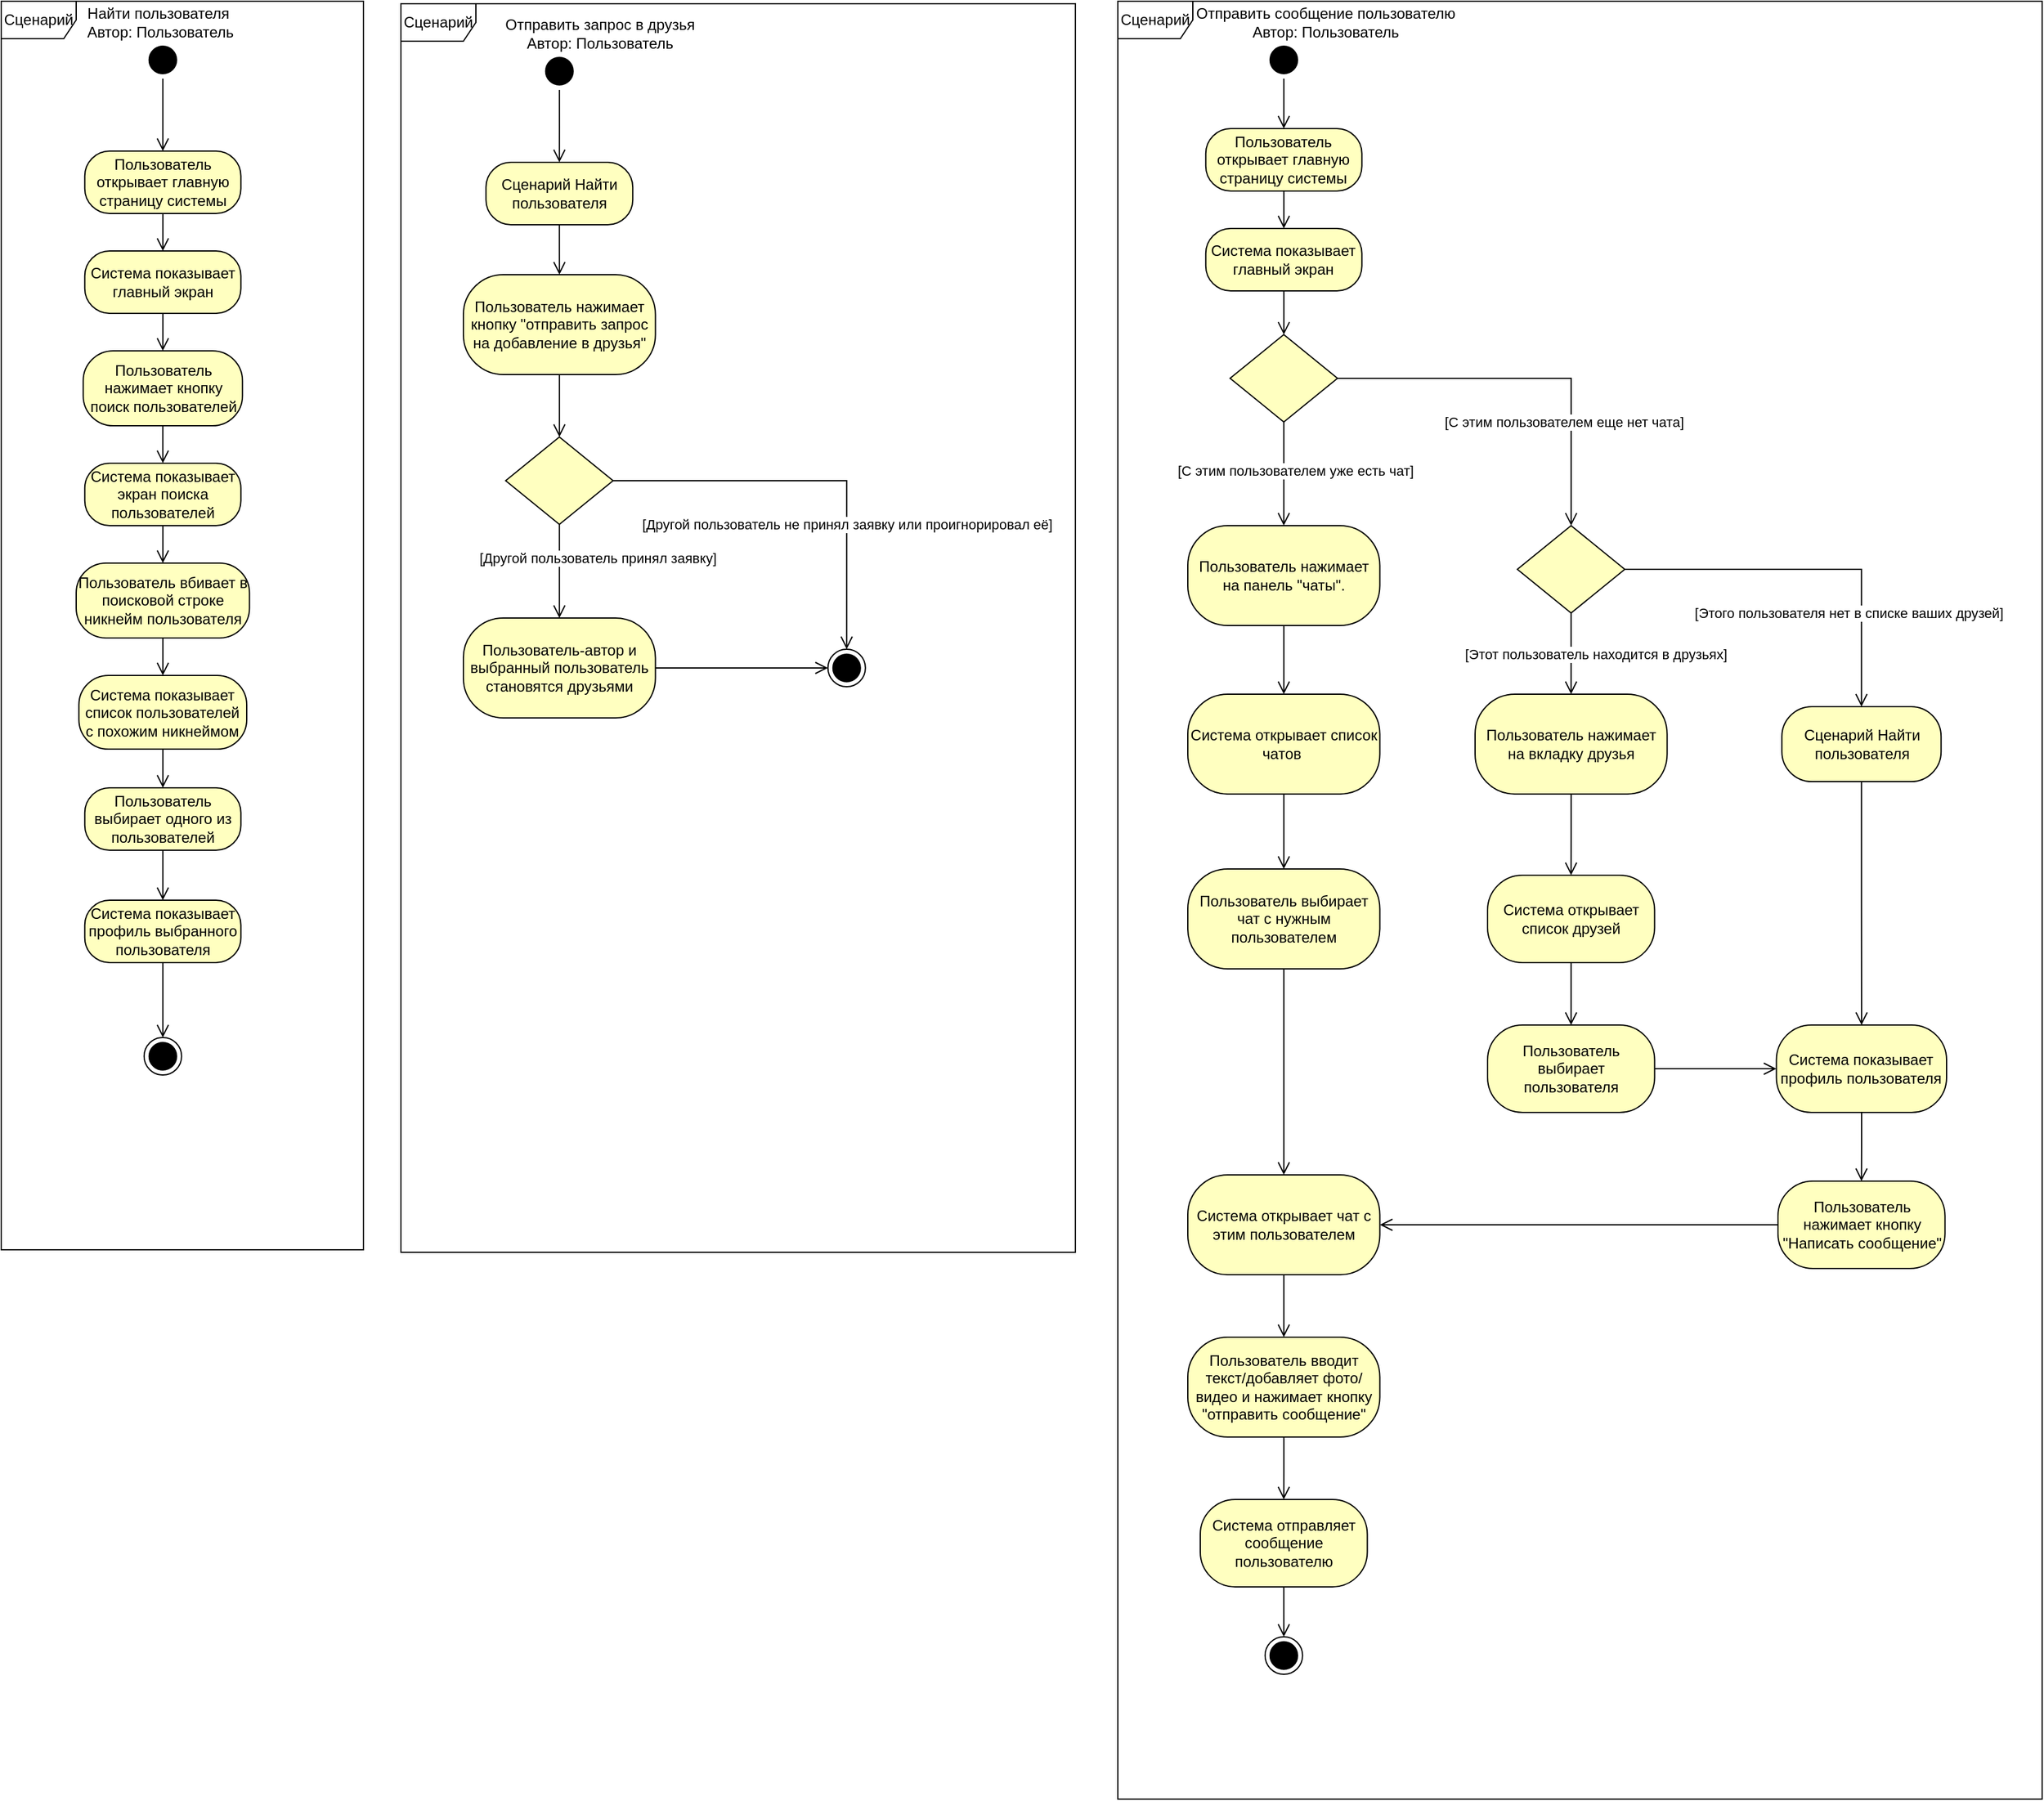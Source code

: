 <mxfile version="18.1.1" type="github">
  <diagram id="tcKMemuADxE5kFrq1bGR" name="Page-1">
    <mxGraphModel dx="3455" dy="1988" grid="1" gridSize="10" guides="1" tooltips="1" connect="1" arrows="1" fold="1" page="1" pageScale="1" pageWidth="827" pageHeight="1169" math="0" shadow="0">
      <root>
        <mxCell id="0" />
        <mxCell id="1" parent="0" />
        <mxCell id="nFNWk6yXIx6QHPy42zAa-49" value="" style="ellipse;html=1;shape=startState;fillColor=#000000;strokeColor=#000000;" parent="1" vertex="1">
          <mxGeometry x="451.88" y="51" width="30" height="30" as="geometry" />
        </mxCell>
        <mxCell id="nFNWk6yXIx6QHPy42zAa-50" value="" style="edgeStyle=orthogonalEdgeStyle;html=1;verticalAlign=bottom;endArrow=open;endSize=8;strokeColor=#000000;rounded=0;" parent="1" source="nFNWk6yXIx6QHPy42zAa-49" target="2x-X0lIOEQStx8my2Nwc-42" edge="1">
          <mxGeometry relative="1" as="geometry">
            <mxPoint x="464.99" y="121" as="targetPoint" />
            <Array as="points" />
          </mxGeometry>
        </mxCell>
        <mxCell id="nFNWk6yXIx6QHPy42zAa-51" value="Отправить запрос в друзья&lt;br&gt;Автор: Пользователь" style="text;html=1;align=center;verticalAlign=middle;resizable=0;points=[];autosize=1;strokeColor=none;fillColor=none;" parent="1" vertex="1">
          <mxGeometry x="414" y="21" width="170" height="30" as="geometry" />
        </mxCell>
        <mxCell id="nFNWk6yXIx6QHPy42zAa-68" style="edgeStyle=orthogonalEdgeStyle;rounded=0;orthogonalLoop=1;jettySize=auto;html=1;endArrow=open;endFill=0;endSize=8;strokeColor=#000000;" parent="1" source="nFNWk6yXIx6QHPy42zAa-69" target="nFNWk6yXIx6QHPy42zAa-70" edge="1">
          <mxGeometry relative="1" as="geometry">
            <mxPoint x="466.88" y="389" as="targetPoint" />
          </mxGeometry>
        </mxCell>
        <mxCell id="nFNWk6yXIx6QHPy42zAa-69" value="Пользователь нажимает кнопку &quot;отправить запрос на добавление в друзья&quot;" style="rounded=1;whiteSpace=wrap;html=1;arcSize=40;fontColor=#000000;fillColor=#ffffc0;strokeColor=#000000;" parent="1" vertex="1">
          <mxGeometry x="390" y="229" width="153.76" height="80" as="geometry" />
        </mxCell>
        <mxCell id="nFNWk6yXIx6QHPy42zAa-70" value="" style="rhombus;whiteSpace=wrap;html=1;fillColor=#ffffc0;strokeColor=#000000;" parent="1" vertex="1">
          <mxGeometry x="423.86" y="359" width="86" height="70" as="geometry" />
        </mxCell>
        <mxCell id="nFNWk6yXIx6QHPy42zAa-71" value="" style="edgeStyle=orthogonalEdgeStyle;html=1;align=left;verticalAlign=bottom;endArrow=open;endSize=8;strokeColor=#000000;rounded=0;entryX=0.5;entryY=0;entryDx=0;entryDy=0;" parent="1" source="nFNWk6yXIx6QHPy42zAa-70" target="nFNWk6yXIx6QHPy42zAa-76" edge="1">
          <mxGeometry x="-1" relative="1" as="geometry">
            <mxPoint x="671.88" y="449" as="targetPoint" />
          </mxGeometry>
        </mxCell>
        <mxCell id="nFNWk6yXIx6QHPy42zAa-72" value="[Другой пользователь не принял заявку или проигнорировал её]" style="edgeLabel;html=1;align=center;verticalAlign=middle;resizable=0;points=[];" parent="nFNWk6yXIx6QHPy42zAa-71" vertex="1" connectable="0">
          <mxGeometry x="-0.325" y="3" relative="1" as="geometry">
            <mxPoint x="78" y="38" as="offset" />
          </mxGeometry>
        </mxCell>
        <mxCell id="nFNWk6yXIx6QHPy42zAa-73" value="&lt;span style=&quot;text-align: center&quot;&gt;[Другой пользователь принял заявку]&lt;/span&gt;" style="edgeStyle=orthogonalEdgeStyle;html=1;align=left;verticalAlign=top;endArrow=open;endSize=8;strokeColor=#000000;rounded=0;" parent="1" source="nFNWk6yXIx6QHPy42zAa-70" target="nFNWk6yXIx6QHPy42zAa-75" edge="1">
          <mxGeometry x="-0.667" y="-66" relative="1" as="geometry">
            <mxPoint x="437.88" y="619" as="targetPoint" />
            <mxPoint y="1" as="offset" />
          </mxGeometry>
        </mxCell>
        <mxCell id="nFNWk6yXIx6QHPy42zAa-74" style="edgeStyle=orthogonalEdgeStyle;rounded=0;orthogonalLoop=1;jettySize=auto;html=1;endArrow=open;endFill=0;endSize=8;strokeColor=#000000;" parent="1" source="nFNWk6yXIx6QHPy42zAa-75" target="nFNWk6yXIx6QHPy42zAa-76" edge="1">
          <mxGeometry relative="1" as="geometry" />
        </mxCell>
        <mxCell id="nFNWk6yXIx6QHPy42zAa-75" value="Пользователь-автор и выбранный пользователь становятся друзьями" style="rounded=1;whiteSpace=wrap;html=1;arcSize=40;fontColor=#000000;fillColor=#ffffc0;strokeColor=#000000;" parent="1" vertex="1">
          <mxGeometry x="390" y="504" width="153.76" height="80" as="geometry" />
        </mxCell>
        <mxCell id="nFNWk6yXIx6QHPy42zAa-76" value="" style="ellipse;html=1;shape=endState;fillColor=#000000;strokeColor=#000000;" parent="1" vertex="1">
          <mxGeometry x="681.88" y="529" width="30" height="30" as="geometry" />
        </mxCell>
        <mxCell id="nFNWk6yXIx6QHPy42zAa-77" value="" style="ellipse;html=1;shape=startState;fillColor=#000000;strokeColor=#000000;" parent="1" vertex="1">
          <mxGeometry x="1031.88" y="42" width="30" height="30" as="geometry" />
        </mxCell>
        <mxCell id="nFNWk6yXIx6QHPy42zAa-78" value="" style="edgeStyle=orthogonalEdgeStyle;html=1;verticalAlign=bottom;endArrow=open;endSize=8;strokeColor=#000000;rounded=0;" parent="1" source="nFNWk6yXIx6QHPy42zAa-77" target="nFNWk6yXIx6QHPy42zAa-81" edge="1">
          <mxGeometry relative="1" as="geometry">
            <mxPoint x="1046.88" y="162" as="targetPoint" />
            <Array as="points">
              <mxPoint x="1046.88" y="132" />
              <mxPoint x="1046.88" y="132" />
            </Array>
          </mxGeometry>
        </mxCell>
        <mxCell id="nFNWk6yXIx6QHPy42zAa-79" value="Отправить сообщение пользователю&lt;br&gt;Автор: Пользователь" style="text;html=1;align=center;verticalAlign=middle;resizable=0;points=[];autosize=1;strokeColor=none;fillColor=none;" parent="1" vertex="1">
          <mxGeometry x="970" y="12" width="220" height="30" as="geometry" />
        </mxCell>
        <mxCell id="nFNWk6yXIx6QHPy42zAa-80" style="edgeStyle=orthogonalEdgeStyle;rounded=0;orthogonalLoop=1;jettySize=auto;html=1;strokeColor=#000000;endSize=8;endArrow=open;endFill=0;" parent="1" source="nFNWk6yXIx6QHPy42zAa-81" target="nFNWk6yXIx6QHPy42zAa-83" edge="1">
          <mxGeometry relative="1" as="geometry" />
        </mxCell>
        <mxCell id="nFNWk6yXIx6QHPy42zAa-81" value="Пользователь открывает главную страницу системы" style="rounded=1;whiteSpace=wrap;html=1;arcSize=40;fontColor=#000000;fillColor=#ffffc0;strokeColor=#000000;" parent="1" vertex="1">
          <mxGeometry x="984.38" y="112" width="125" height="50" as="geometry" />
        </mxCell>
        <mxCell id="nFNWk6yXIx6QHPy42zAa-82" style="edgeStyle=orthogonalEdgeStyle;rounded=0;orthogonalLoop=1;jettySize=auto;html=1;endArrow=open;endFill=0;endSize=8;strokeColor=#000000;" parent="1" source="nFNWk6yXIx6QHPy42zAa-83" target="nFNWk6yXIx6QHPy42zAa-105" edge="1">
          <mxGeometry relative="1" as="geometry">
            <mxPoint x="1045" y="272" as="targetPoint" />
          </mxGeometry>
        </mxCell>
        <mxCell id="nFNWk6yXIx6QHPy42zAa-83" value="Система показывает главный экран" style="rounded=1;whiteSpace=wrap;html=1;arcSize=40;fontColor=#000000;fillColor=#ffffc0;strokeColor=#000000;" parent="1" vertex="1">
          <mxGeometry x="984.38" y="192" width="125" height="50" as="geometry" />
        </mxCell>
        <mxCell id="nFNWk6yXIx6QHPy42zAa-105" value="" style="rhombus;whiteSpace=wrap;html=1;fillColor=#ffffc0;strokeColor=#000000;" parent="1" vertex="1">
          <mxGeometry x="1003.86" y="277" width="86" height="70" as="geometry" />
        </mxCell>
        <mxCell id="nFNWk6yXIx6QHPy42zAa-106" value="" style="edgeStyle=orthogonalEdgeStyle;html=1;align=left;verticalAlign=bottom;endArrow=open;endSize=8;strokeColor=#000000;rounded=0;" parent="1" source="nFNWk6yXIx6QHPy42zAa-105" target="2x-X0lIOEQStx8my2Nwc-1" edge="1">
          <mxGeometry x="-1" relative="1" as="geometry">
            <mxPoint x="1276.88" y="447" as="targetPoint" />
          </mxGeometry>
        </mxCell>
        <mxCell id="nFNWk6yXIx6QHPy42zAa-107" value="[С этим пользователем еще нет чата]" style="edgeLabel;html=1;align=center;verticalAlign=middle;resizable=0;points=[];" parent="nFNWk6yXIx6QHPy42zAa-106" vertex="1" connectable="0">
          <mxGeometry x="-0.325" y="3" relative="1" as="geometry">
            <mxPoint x="78" y="38" as="offset" />
          </mxGeometry>
        </mxCell>
        <mxCell id="nFNWk6yXIx6QHPy42zAa-108" value="&lt;span style=&quot;text-align: center&quot;&gt;[С этим пользователем уже есть чат]&lt;/span&gt;" style="edgeStyle=orthogonalEdgeStyle;html=1;align=left;verticalAlign=top;endArrow=open;endSize=8;strokeColor=#000000;rounded=0;" parent="1" source="nFNWk6yXIx6QHPy42zAa-105" target="nFNWk6yXIx6QHPy42zAa-110" edge="1">
          <mxGeometry x="-0.387" y="-87" relative="1" as="geometry">
            <mxPoint x="1017.88" y="537" as="targetPoint" />
            <mxPoint as="offset" />
          </mxGeometry>
        </mxCell>
        <mxCell id="nFNWk6yXIx6QHPy42zAa-113" style="edgeStyle=orthogonalEdgeStyle;rounded=0;orthogonalLoop=1;jettySize=auto;html=1;endArrow=open;endFill=0;endSize=8;strokeColor=#000000;" parent="1" source="nFNWk6yXIx6QHPy42zAa-110" target="nFNWk6yXIx6QHPy42zAa-112" edge="1">
          <mxGeometry relative="1" as="geometry" />
        </mxCell>
        <mxCell id="nFNWk6yXIx6QHPy42zAa-110" value="Пользователь нажимает на панель &quot;чаты&quot;." style="rounded=1;whiteSpace=wrap;html=1;arcSize=40;fontColor=#000000;fillColor=#ffffc0;strokeColor=#000000;" parent="1" vertex="1">
          <mxGeometry x="970" y="430" width="153.76" height="80" as="geometry" />
        </mxCell>
        <mxCell id="nFNWk6yXIx6QHPy42zAa-117" style="edgeStyle=orthogonalEdgeStyle;rounded=0;orthogonalLoop=1;jettySize=auto;html=1;endArrow=open;endFill=0;endSize=8;strokeColor=#000000;" parent="1" source="nFNWk6yXIx6QHPy42zAa-112" target="nFNWk6yXIx6QHPy42zAa-115" edge="1">
          <mxGeometry relative="1" as="geometry" />
        </mxCell>
        <mxCell id="nFNWk6yXIx6QHPy42zAa-112" value="Система открывает список чатов&amp;nbsp;" style="rounded=1;whiteSpace=wrap;html=1;arcSize=40;fontColor=#000000;fillColor=#ffffc0;strokeColor=#000000;" parent="1" vertex="1">
          <mxGeometry x="970" y="565" width="153.76" height="80" as="geometry" />
        </mxCell>
        <mxCell id="nFNWk6yXIx6QHPy42zAa-114" style="edgeStyle=orthogonalEdgeStyle;rounded=0;orthogonalLoop=1;jettySize=auto;html=1;endArrow=open;endFill=0;endSize=8;strokeColor=#000000;" parent="1" source="nFNWk6yXIx6QHPy42zAa-115" target="nFNWk6yXIx6QHPy42zAa-116" edge="1">
          <mxGeometry relative="1" as="geometry" />
        </mxCell>
        <mxCell id="nFNWk6yXIx6QHPy42zAa-115" value="Пользователь выбирает чат с нужным пользователем" style="rounded=1;whiteSpace=wrap;html=1;arcSize=40;fontColor=#000000;fillColor=#ffffc0;strokeColor=#000000;" parent="1" vertex="1">
          <mxGeometry x="970" y="705" width="153.76" height="80" as="geometry" />
        </mxCell>
        <mxCell id="2x-X0lIOEQStx8my2Nwc-56" style="edgeStyle=orthogonalEdgeStyle;rounded=0;orthogonalLoop=1;jettySize=auto;html=1;endArrow=open;endFill=0;endSize=8;" edge="1" parent="1" source="nFNWk6yXIx6QHPy42zAa-116" target="2x-X0lIOEQStx8my2Nwc-55">
          <mxGeometry relative="1" as="geometry" />
        </mxCell>
        <mxCell id="nFNWk6yXIx6QHPy42zAa-116" value="Система открывает чат с этим пользователем" style="rounded=1;whiteSpace=wrap;html=1;arcSize=40;fontColor=#000000;fillColor=#ffffc0;strokeColor=#000000;" parent="1" vertex="1">
          <mxGeometry x="970" y="950" width="153.76" height="80" as="geometry" />
        </mxCell>
        <mxCell id="2x-X0lIOEQStx8my2Nwc-1" value="" style="rhombus;whiteSpace=wrap;html=1;fillColor=#ffffc0;strokeColor=#000000;" vertex="1" parent="1">
          <mxGeometry x="1233.86" y="430" width="86" height="70" as="geometry" />
        </mxCell>
        <mxCell id="2x-X0lIOEQStx8my2Nwc-2" value="" style="edgeStyle=orthogonalEdgeStyle;html=1;align=left;verticalAlign=bottom;endArrow=open;endSize=8;strokeColor=#000000;rounded=0;" edge="1" parent="1" source="2x-X0lIOEQStx8my2Nwc-1" target="2x-X0lIOEQStx8my2Nwc-10">
          <mxGeometry x="-1" relative="1" as="geometry">
            <mxPoint x="1506.88" y="600" as="targetPoint" />
          </mxGeometry>
        </mxCell>
        <mxCell id="2x-X0lIOEQStx8my2Nwc-3" value="[Этого пользователя нет в списке ваших друзей]" style="edgeLabel;html=1;align=center;verticalAlign=middle;resizable=0;points=[];" vertex="1" connectable="0" parent="2x-X0lIOEQStx8my2Nwc-2">
          <mxGeometry x="-0.325" y="3" relative="1" as="geometry">
            <mxPoint x="78" y="38" as="offset" />
          </mxGeometry>
        </mxCell>
        <mxCell id="2x-X0lIOEQStx8my2Nwc-4" value="&lt;span style=&quot;text-align: center&quot;&gt;[Этот пользователь находится в друзьях]&lt;/span&gt;" style="edgeStyle=orthogonalEdgeStyle;html=1;align=left;verticalAlign=top;endArrow=open;endSize=8;strokeColor=#000000;rounded=0;" edge="1" parent="1" source="2x-X0lIOEQStx8my2Nwc-1" target="2x-X0lIOEQStx8my2Nwc-6">
          <mxGeometry x="-0.387" y="-87" relative="1" as="geometry">
            <mxPoint x="1247.88" y="690" as="targetPoint" />
            <mxPoint as="offset" />
          </mxGeometry>
        </mxCell>
        <mxCell id="2x-X0lIOEQStx8my2Nwc-46" style="edgeStyle=orthogonalEdgeStyle;rounded=0;orthogonalLoop=1;jettySize=auto;html=1;endArrow=open;endFill=0;endSize=8;" edge="1" parent="1" source="2x-X0lIOEQStx8my2Nwc-6" target="2x-X0lIOEQStx8my2Nwc-45">
          <mxGeometry relative="1" as="geometry" />
        </mxCell>
        <mxCell id="2x-X0lIOEQStx8my2Nwc-6" value="Пользователь нажимает на вкладку друзья" style="rounded=1;whiteSpace=wrap;html=1;arcSize=40;fontColor=#000000;fillColor=#ffffc0;strokeColor=#000000;" vertex="1" parent="1">
          <mxGeometry x="1200" y="565" width="153.76" height="80" as="geometry" />
        </mxCell>
        <mxCell id="2x-X0lIOEQStx8my2Nwc-48" style="edgeStyle=orthogonalEdgeStyle;rounded=0;orthogonalLoop=1;jettySize=auto;html=1;endArrow=open;endFill=0;endSize=8;" edge="1" parent="1" source="2x-X0lIOEQStx8my2Nwc-10" target="2x-X0lIOEQStx8my2Nwc-47">
          <mxGeometry relative="1" as="geometry" />
        </mxCell>
        <mxCell id="2x-X0lIOEQStx8my2Nwc-10" value="Сценарий Найти пользователя" style="rounded=1;whiteSpace=wrap;html=1;arcSize=40;fontColor=#000000;fillColor=#ffffc0;strokeColor=#000000;" vertex="1" parent="1">
          <mxGeometry x="1445.63" y="575" width="127.5" height="60" as="geometry" />
        </mxCell>
        <mxCell id="2x-X0lIOEQStx8my2Nwc-39" style="edgeStyle=orthogonalEdgeStyle;rounded=0;orthogonalLoop=1;jettySize=auto;html=1;endSize=8;endArrow=open;endFill=0;" edge="1" parent="1" source="2x-X0lIOEQStx8my2Nwc-20" target="2x-X0lIOEQStx8my2Nwc-25">
          <mxGeometry relative="1" as="geometry" />
        </mxCell>
        <mxCell id="2x-X0lIOEQStx8my2Nwc-20" value="" style="ellipse;html=1;shape=startState;fillColor=#000000;strokeColor=#000000;" vertex="1" parent="1">
          <mxGeometry x="134.37" y="42" width="30" height="30" as="geometry" />
        </mxCell>
        <mxCell id="2x-X0lIOEQStx8my2Nwc-22" value="Найти пользователя&amp;nbsp;&lt;br&gt;Автор: Пользователь" style="text;html=1;align=center;verticalAlign=middle;resizable=0;points=[];autosize=1;strokeColor=none;fillColor=none;" vertex="1" parent="1">
          <mxGeometry x="82.49" y="12" width="130" height="30" as="geometry" />
        </mxCell>
        <mxCell id="2x-X0lIOEQStx8my2Nwc-24" style="edgeStyle=orthogonalEdgeStyle;rounded=0;orthogonalLoop=1;jettySize=auto;html=1;strokeColor=#000000;endSize=8;endArrow=open;endFill=0;" edge="1" parent="1" source="2x-X0lIOEQStx8my2Nwc-25" target="2x-X0lIOEQStx8my2Nwc-27">
          <mxGeometry relative="1" as="geometry" />
        </mxCell>
        <mxCell id="2x-X0lIOEQStx8my2Nwc-25" value="Пользователь открывает главную страницу системы" style="rounded=1;whiteSpace=wrap;html=1;arcSize=40;fontColor=#000000;fillColor=#ffffc0;strokeColor=#000000;" vertex="1" parent="1">
          <mxGeometry x="86.87" y="130" width="125" height="50" as="geometry" />
        </mxCell>
        <mxCell id="2x-X0lIOEQStx8my2Nwc-26" style="edgeStyle=orthogonalEdgeStyle;rounded=0;orthogonalLoop=1;jettySize=auto;html=1;endArrow=open;endFill=0;endSize=8;strokeColor=#000000;" edge="1" parent="1" source="2x-X0lIOEQStx8my2Nwc-27" target="2x-X0lIOEQStx8my2Nwc-29">
          <mxGeometry relative="1" as="geometry">
            <mxPoint x="149.38" y="280" as="targetPoint" />
          </mxGeometry>
        </mxCell>
        <mxCell id="2x-X0lIOEQStx8my2Nwc-27" value="Система показывает главный экран" style="rounded=1;whiteSpace=wrap;html=1;arcSize=40;fontColor=#000000;fillColor=#ffffc0;strokeColor=#000000;" vertex="1" parent="1">
          <mxGeometry x="86.87" y="210" width="125" height="50" as="geometry" />
        </mxCell>
        <mxCell id="2x-X0lIOEQStx8my2Nwc-28" style="edgeStyle=orthogonalEdgeStyle;rounded=0;orthogonalLoop=1;jettySize=auto;html=1;endArrow=open;endFill=0;endSize=8;strokeColor=#000000;" edge="1" parent="1" source="2x-X0lIOEQStx8my2Nwc-29" target="2x-X0lIOEQStx8my2Nwc-31">
          <mxGeometry relative="1" as="geometry">
            <mxPoint x="149.38" y="370" as="targetPoint" />
          </mxGeometry>
        </mxCell>
        <mxCell id="2x-X0lIOEQStx8my2Nwc-29" value="Пользователь нажимает кнопку поиск пользователей" style="rounded=1;whiteSpace=wrap;html=1;arcSize=40;fontColor=#000000;fillColor=#ffffc0;strokeColor=#000000;" vertex="1" parent="1">
          <mxGeometry x="85.63" y="290" width="127.5" height="60" as="geometry" />
        </mxCell>
        <mxCell id="2x-X0lIOEQStx8my2Nwc-30" style="edgeStyle=orthogonalEdgeStyle;rounded=0;orthogonalLoop=1;jettySize=auto;html=1;endArrow=open;endFill=0;endSize=8;strokeColor=#000000;" edge="1" parent="1" source="2x-X0lIOEQStx8my2Nwc-31" target="2x-X0lIOEQStx8my2Nwc-33">
          <mxGeometry relative="1" as="geometry">
            <mxPoint x="150.63" y="450" as="targetPoint" />
          </mxGeometry>
        </mxCell>
        <mxCell id="2x-X0lIOEQStx8my2Nwc-31" value="Система показывает экран поиска пользователей" style="rounded=1;whiteSpace=wrap;html=1;arcSize=40;fontColor=#000000;fillColor=#ffffc0;strokeColor=#000000;" vertex="1" parent="1">
          <mxGeometry x="86.88" y="380" width="125" height="50" as="geometry" />
        </mxCell>
        <mxCell id="2x-X0lIOEQStx8my2Nwc-32" style="edgeStyle=orthogonalEdgeStyle;rounded=0;orthogonalLoop=1;jettySize=auto;html=1;endArrow=open;endFill=0;endSize=8;strokeColor=#000000;" edge="1" parent="1" source="2x-X0lIOEQStx8my2Nwc-33" target="2x-X0lIOEQStx8my2Nwc-35">
          <mxGeometry relative="1" as="geometry">
            <mxPoint x="148.12" y="540" as="targetPoint" />
          </mxGeometry>
        </mxCell>
        <mxCell id="2x-X0lIOEQStx8my2Nwc-33" value="Пользователь вбивает в поисковой строке никнейм пользователя" style="rounded=1;whiteSpace=wrap;html=1;arcSize=40;fontColor=#000000;fillColor=#ffffc0;strokeColor=#000000;" vertex="1" parent="1">
          <mxGeometry x="80" y="460" width="138.75" height="60" as="geometry" />
        </mxCell>
        <mxCell id="2x-X0lIOEQStx8my2Nwc-34" style="edgeStyle=orthogonalEdgeStyle;rounded=0;orthogonalLoop=1;jettySize=auto;html=1;endArrow=open;endFill=0;endSize=8;strokeColor=#000000;" edge="1" parent="1" source="2x-X0lIOEQStx8my2Nwc-35" target="2x-X0lIOEQStx8my2Nwc-37">
          <mxGeometry relative="1" as="geometry">
            <mxPoint x="142.5" y="699" as="targetPoint" />
          </mxGeometry>
        </mxCell>
        <mxCell id="2x-X0lIOEQStx8my2Nwc-35" value="Система показывает список пользователей с похожим никнеймом" style="rounded=1;whiteSpace=wrap;html=1;arcSize=40;fontColor=#000000;fillColor=#ffffc0;strokeColor=#000000;" vertex="1" parent="1">
          <mxGeometry x="82.17" y="550" width="134.38" height="59" as="geometry" />
        </mxCell>
        <mxCell id="2x-X0lIOEQStx8my2Nwc-36" style="edgeStyle=orthogonalEdgeStyle;rounded=0;orthogonalLoop=1;jettySize=auto;html=1;endArrow=open;endFill=0;endSize=8;strokeColor=#000000;" edge="1" parent="1" source="2x-X0lIOEQStx8my2Nwc-37" target="2x-X0lIOEQStx8my2Nwc-38">
          <mxGeometry relative="1" as="geometry">
            <mxPoint x="144.68" y="830" as="targetPoint" />
          </mxGeometry>
        </mxCell>
        <mxCell id="2x-X0lIOEQStx8my2Nwc-37" value="Пользователь выбирает одного из пользователей" style="rounded=1;whiteSpace=wrap;html=1;arcSize=40;fontColor=#000000;fillColor=#ffffc0;strokeColor=#000000;" vertex="1" parent="1">
          <mxGeometry x="86.88" y="640" width="125" height="50" as="geometry" />
        </mxCell>
        <mxCell id="2x-X0lIOEQStx8my2Nwc-41" style="edgeStyle=orthogonalEdgeStyle;rounded=0;orthogonalLoop=1;jettySize=auto;html=1;endArrow=open;endFill=0;endSize=8;" edge="1" parent="1" source="2x-X0lIOEQStx8my2Nwc-38" target="2x-X0lIOEQStx8my2Nwc-40">
          <mxGeometry relative="1" as="geometry" />
        </mxCell>
        <mxCell id="2x-X0lIOEQStx8my2Nwc-38" value="Система показывает профиль выбранного пользователя" style="rounded=1;whiteSpace=wrap;html=1;arcSize=40;fontColor=#000000;fillColor=#ffffc0;strokeColor=#000000;" vertex="1" parent="1">
          <mxGeometry x="86.87" y="730" width="125" height="50" as="geometry" />
        </mxCell>
        <mxCell id="2x-X0lIOEQStx8my2Nwc-40" value="" style="ellipse;html=1;shape=endState;fillColor=#000000;strokeColor=#000000;" vertex="1" parent="1">
          <mxGeometry x="134.38" y="840" width="30" height="30" as="geometry" />
        </mxCell>
        <mxCell id="2x-X0lIOEQStx8my2Nwc-44" style="edgeStyle=orthogonalEdgeStyle;rounded=0;orthogonalLoop=1;jettySize=auto;html=1;endArrow=open;endFill=0;endSize=8;" edge="1" parent="1" source="2x-X0lIOEQStx8my2Nwc-42" target="nFNWk6yXIx6QHPy42zAa-69">
          <mxGeometry relative="1" as="geometry" />
        </mxCell>
        <mxCell id="2x-X0lIOEQStx8my2Nwc-42" value="Сценарий Найти пользователя" style="rounded=1;whiteSpace=wrap;html=1;arcSize=40;fontColor=#000000;fillColor=#ffffc0;strokeColor=#000000;" vertex="1" parent="1">
          <mxGeometry x="408.1" y="139" width="117.52" height="50" as="geometry" />
        </mxCell>
        <mxCell id="2x-X0lIOEQStx8my2Nwc-50" style="edgeStyle=orthogonalEdgeStyle;rounded=0;orthogonalLoop=1;jettySize=auto;html=1;endArrow=open;endFill=0;endSize=8;" edge="1" parent="1" source="2x-X0lIOEQStx8my2Nwc-45" target="2x-X0lIOEQStx8my2Nwc-49">
          <mxGeometry relative="1" as="geometry" />
        </mxCell>
        <mxCell id="2x-X0lIOEQStx8my2Nwc-45" value="Система открывает список друзей" style="rounded=1;whiteSpace=wrap;html=1;arcSize=40;fontColor=#000000;fillColor=#ffffc0;strokeColor=#000000;" vertex="1" parent="1">
          <mxGeometry x="1209.99" y="710" width="133.74" height="70" as="geometry" />
        </mxCell>
        <mxCell id="2x-X0lIOEQStx8my2Nwc-53" style="edgeStyle=orthogonalEdgeStyle;rounded=0;orthogonalLoop=1;jettySize=auto;html=1;endArrow=open;endFill=0;endSize=8;" edge="1" parent="1" source="2x-X0lIOEQStx8my2Nwc-47" target="2x-X0lIOEQStx8my2Nwc-52">
          <mxGeometry relative="1" as="geometry" />
        </mxCell>
        <mxCell id="2x-X0lIOEQStx8my2Nwc-47" value="Система показывает профиль пользователя" style="rounded=1;whiteSpace=wrap;html=1;arcSize=40;fontColor=#000000;fillColor=#ffffc0;strokeColor=#000000;" vertex="1" parent="1">
          <mxGeometry x="1441.25" y="830" width="136.26" height="70" as="geometry" />
        </mxCell>
        <mxCell id="2x-X0lIOEQStx8my2Nwc-51" style="edgeStyle=orthogonalEdgeStyle;rounded=0;orthogonalLoop=1;jettySize=auto;html=1;endArrow=open;endFill=0;endSize=8;" edge="1" parent="1" source="2x-X0lIOEQStx8my2Nwc-49" target="2x-X0lIOEQStx8my2Nwc-47">
          <mxGeometry relative="1" as="geometry" />
        </mxCell>
        <mxCell id="2x-X0lIOEQStx8my2Nwc-49" value="Пользователь выбирает пользователя" style="rounded=1;whiteSpace=wrap;html=1;arcSize=40;fontColor=#000000;fillColor=#ffffc0;strokeColor=#000000;" vertex="1" parent="1">
          <mxGeometry x="1210.01" y="830" width="133.74" height="70" as="geometry" />
        </mxCell>
        <mxCell id="2x-X0lIOEQStx8my2Nwc-54" style="edgeStyle=orthogonalEdgeStyle;rounded=0;orthogonalLoop=1;jettySize=auto;html=1;endArrow=open;endFill=0;endSize=8;" edge="1" parent="1" source="2x-X0lIOEQStx8my2Nwc-52" target="nFNWk6yXIx6QHPy42zAa-116">
          <mxGeometry relative="1" as="geometry" />
        </mxCell>
        <mxCell id="2x-X0lIOEQStx8my2Nwc-52" value="Пользователь нажимает кнопку &quot;Написать сообщение&quot;" style="rounded=1;whiteSpace=wrap;html=1;arcSize=40;fontColor=#000000;fillColor=#ffffc0;strokeColor=#000000;" vertex="1" parent="1">
          <mxGeometry x="1442.51" y="955" width="133.74" height="70" as="geometry" />
        </mxCell>
        <mxCell id="2x-X0lIOEQStx8my2Nwc-58" style="edgeStyle=orthogonalEdgeStyle;rounded=0;orthogonalLoop=1;jettySize=auto;html=1;endArrow=open;endFill=0;endSize=8;" edge="1" parent="1" source="2x-X0lIOEQStx8my2Nwc-55" target="2x-X0lIOEQStx8my2Nwc-57">
          <mxGeometry relative="1" as="geometry" />
        </mxCell>
        <mxCell id="2x-X0lIOEQStx8my2Nwc-55" value="Пользователь вводит текст/добавляет фото/видео и нажимает кнопку &quot;отправить сообщение&quot;" style="rounded=1;whiteSpace=wrap;html=1;arcSize=40;fontColor=#000000;fillColor=#ffffc0;strokeColor=#000000;" vertex="1" parent="1">
          <mxGeometry x="970" y="1080" width="153.76" height="80" as="geometry" />
        </mxCell>
        <mxCell id="2x-X0lIOEQStx8my2Nwc-60" style="edgeStyle=orthogonalEdgeStyle;rounded=0;orthogonalLoop=1;jettySize=auto;html=1;endArrow=open;endFill=0;endSize=8;" edge="1" parent="1" source="2x-X0lIOEQStx8my2Nwc-57" target="2x-X0lIOEQStx8my2Nwc-59">
          <mxGeometry relative="1" as="geometry" />
        </mxCell>
        <mxCell id="2x-X0lIOEQStx8my2Nwc-57" value="Система отправляет сообщение пользователю" style="rounded=1;whiteSpace=wrap;html=1;arcSize=40;fontColor=#000000;fillColor=#ffffc0;strokeColor=#000000;" vertex="1" parent="1">
          <mxGeometry x="979.99" y="1210" width="133.74" height="70" as="geometry" />
        </mxCell>
        <mxCell id="2x-X0lIOEQStx8my2Nwc-59" value="" style="ellipse;html=1;shape=endState;fillColor=#000000;strokeColor=#000000;" vertex="1" parent="1">
          <mxGeometry x="1031.88" y="1320" width="30" height="30" as="geometry" />
        </mxCell>
        <mxCell id="2x-X0lIOEQStx8my2Nwc-61" value="Сценарий" style="shape=umlFrame;whiteSpace=wrap;html=1;" vertex="1" parent="1">
          <mxGeometry x="20" y="10" width="290" height="1000" as="geometry" />
        </mxCell>
        <mxCell id="2x-X0lIOEQStx8my2Nwc-62" value="Сценарий" style="shape=umlFrame;whiteSpace=wrap;html=1;" vertex="1" parent="1">
          <mxGeometry x="340" y="12" width="540" height="1000" as="geometry" />
        </mxCell>
        <mxCell id="2x-X0lIOEQStx8my2Nwc-63" value="Сценарий" style="shape=umlFrame;whiteSpace=wrap;html=1;" vertex="1" parent="1">
          <mxGeometry x="914" y="10" width="740" height="1440" as="geometry" />
        </mxCell>
      </root>
    </mxGraphModel>
  </diagram>
</mxfile>
